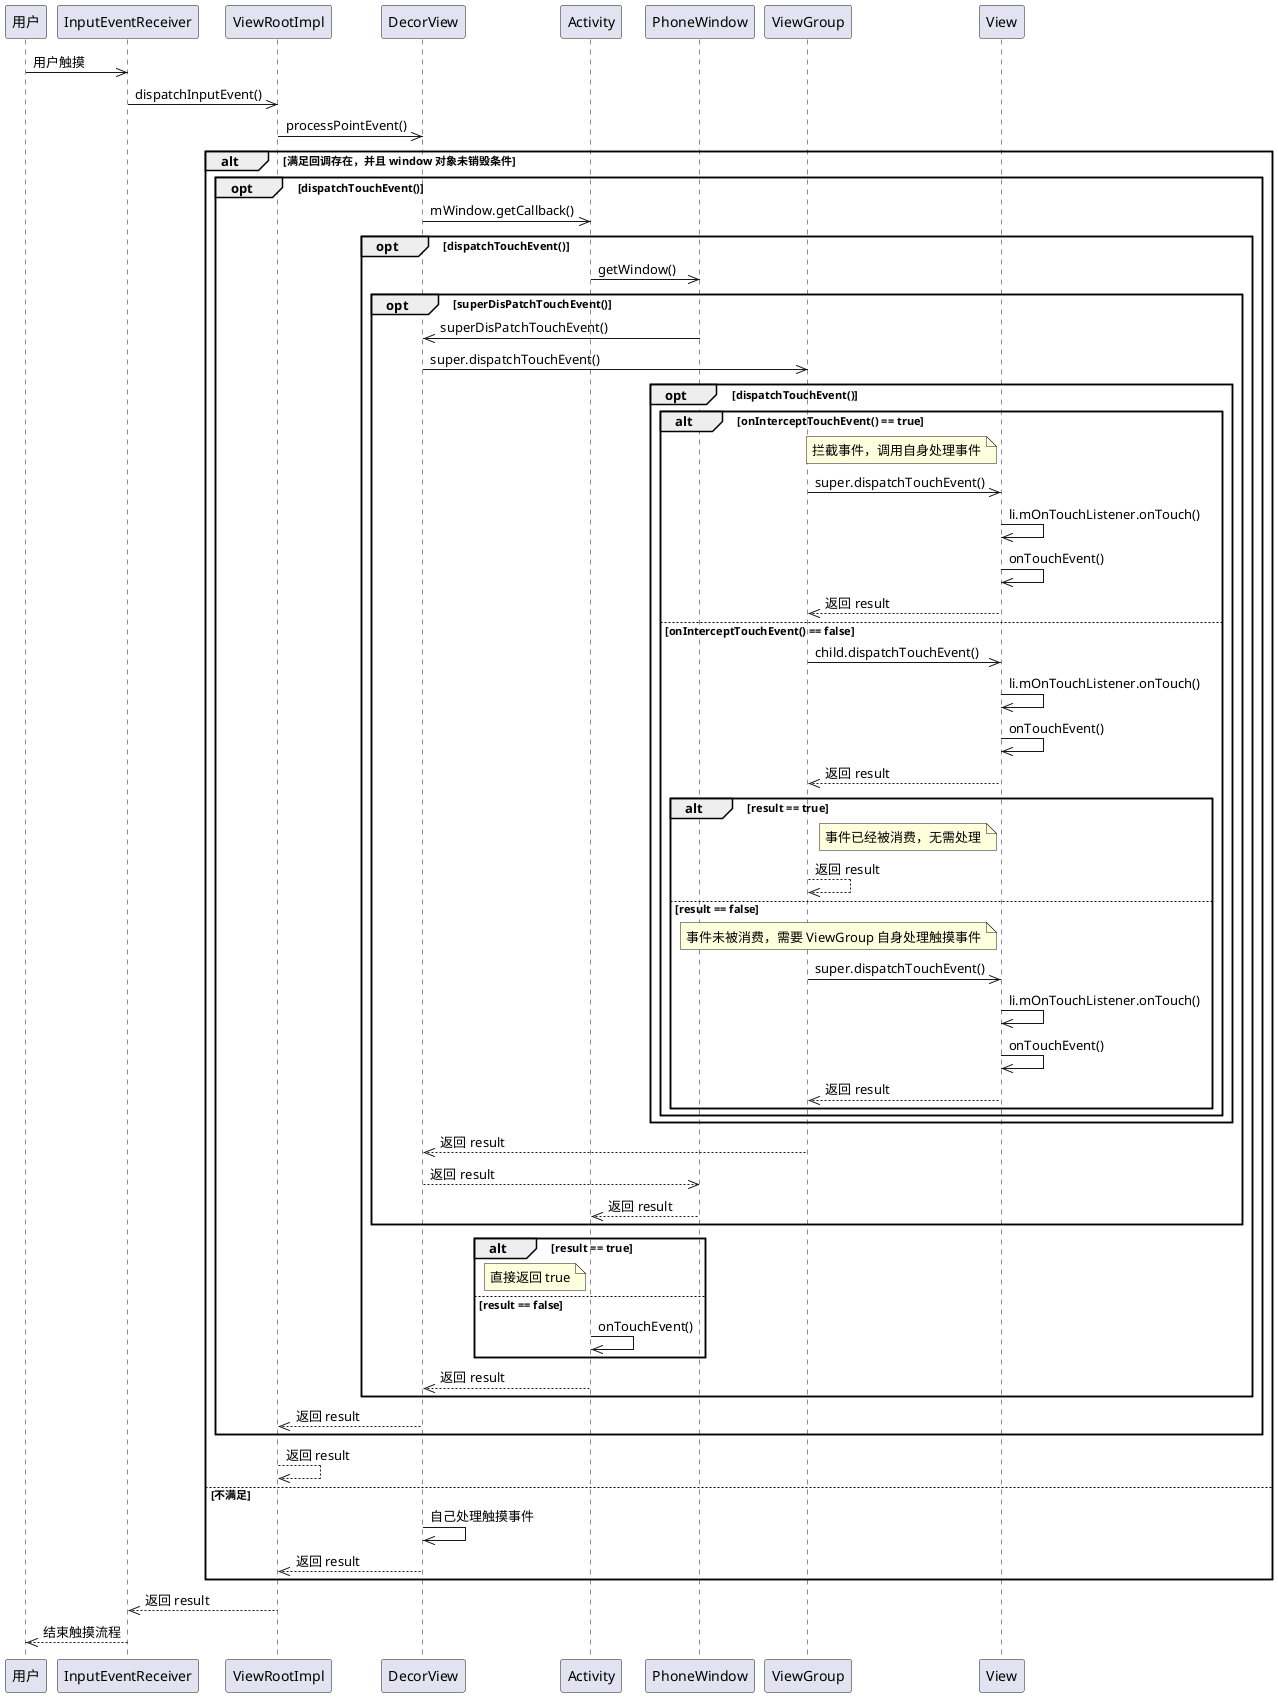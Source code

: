 @startuml
用户->>InputEventReceiver: 用户触摸
InputEventReceiver->>ViewRootImpl:dispatchInputEvent()
ViewRootImpl->>DecorView:processPointEvent()
alt 满足回调存在，并且 window 对象未销毁条件
    opt dispatchTouchEvent()
        DecorView->>Activity:mWindow.getCallback()
        opt dispatchTouchEvent()
            Activity->>PhoneWindow: getWindow()
            opt superDisPatchTouchEvent()
                PhoneWindow->> DecorView: superDisPatchTouchEvent()
                DecorView->> ViewGroup: super.dispatchTouchEvent()
                opt dispatchTouchEvent()
                    alt onInterceptTouchEvent() == true
                        Note left of View: 拦截事件，调用自身处理事件
                        ViewGroup->>View: super.dispatchTouchEvent()
                        View->> View: li.mOnTouchListener.onTouch()
                        View->> View: onTouchEvent()
                        View-->> ViewGroup: 返回 result
                    else onInterceptTouchEvent() == false
                        ViewGroup->>View: child.dispatchTouchEvent()
                        View->> View: li.mOnTouchListener.onTouch()
                        View->> View: onTouchEvent()
                        View-->> ViewGroup: 返回 result
                        alt result == true
                            Note left of View: 事件已经被消费，无需处理
                            ViewGroup-->> ViewGroup: 返回 result
                        else result == false
                            Note left of View: 事件未被消费，需要 ViewGroup 自身处理触摸事件
                            ViewGroup->>View: super.dispatchTouchEvent()
                            View->> View: li.mOnTouchListener.onTouch()
                            View->> View: onTouchEvent()
                            View-->> ViewGroup: 返回 result
                       end
                    end
                end
                ViewGroup-->>DecorView: 返回 result
                DecorView-->>PhoneWindow: 返回 result
                PhoneWindow-->>Activity: 返回 result
            end
            alt result == true
            note left of Activity: 直接返回 true
            else result == false
                Activity->>Activity: onTouchEvent()
            end
            Activity-->>DecorView:返回 result
        end
        DecorView-->> ViewRootImpl: 返回 result
    end
    ViewRootImpl-->>ViewRootImpl: 返回 result
else 不满足
    DecorView->> DecorView: 自己处理触摸事件
    DecorView-->>ViewRootImpl:返回 result
end
ViewRootImpl-->>InputEventReceiver:返回 result
InputEventReceiver-->>用户: 结束触摸流程
@enduml
